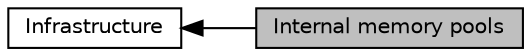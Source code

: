 digraph "Internal memory pools"
{
  edge [fontname="Helvetica",fontsize="10",labelfontname="Helvetica",labelfontsize="10"];
  node [fontname="Helvetica",fontsize="10",shape=box];
  rankdir=LR;
  Node1 [label="Internal memory pools",height=0.2,width=0.4,color="black", fillcolor="grey75", style="filled", fontcolor="black",tooltip=" "];
  Node2 [label="Infrastructure",height=0.2,width=0.4,color="black", fillcolor="white", style="filled",URL="$group__lwip__opts__infrastructure.html",tooltip=" "];
  Node2->Node1 [shape=plaintext, dir="back", style="solid"];
}
